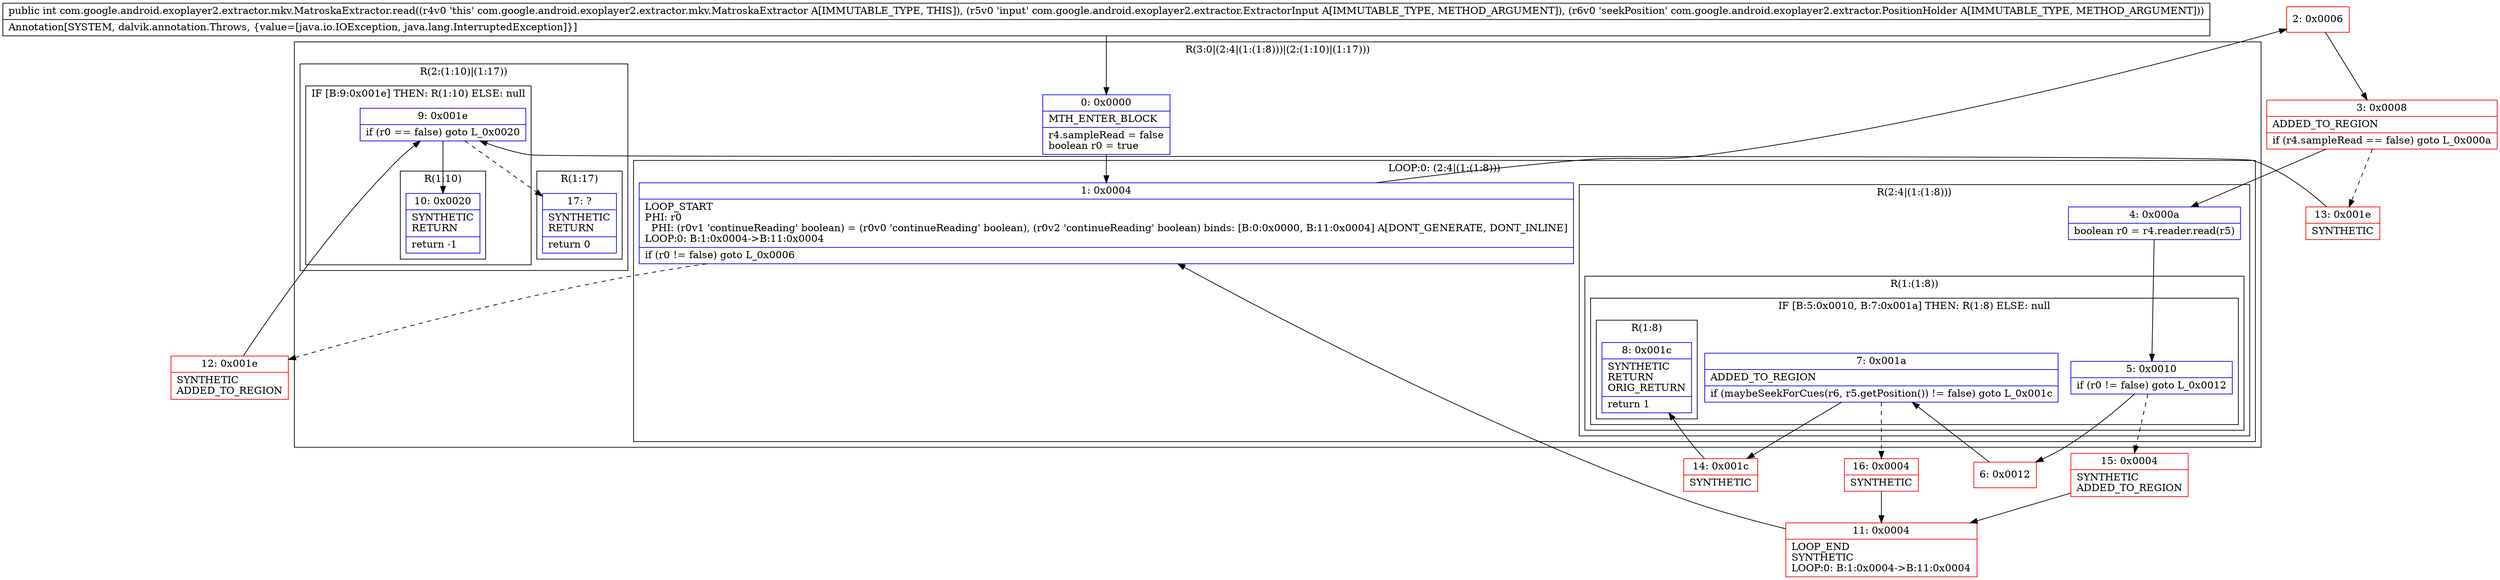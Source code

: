 digraph "CFG forcom.google.android.exoplayer2.extractor.mkv.MatroskaExtractor.read(Lcom\/google\/android\/exoplayer2\/extractor\/ExtractorInput;Lcom\/google\/android\/exoplayer2\/extractor\/PositionHolder;)I" {
subgraph cluster_Region_649136252 {
label = "R(3:0|(2:4|(1:(1:8)))|(2:(1:10)|(1:17)))";
node [shape=record,color=blue];
Node_0 [shape=record,label="{0\:\ 0x0000|MTH_ENTER_BLOCK\l|r4.sampleRead = false\lboolean r0 = true\l}"];
subgraph cluster_LoopRegion_721102177 {
label = "LOOP:0: (2:4|(1:(1:8)))";
node [shape=record,color=blue];
Node_1 [shape=record,label="{1\:\ 0x0004|LOOP_START\lPHI: r0 \l  PHI: (r0v1 'continueReading' boolean) = (r0v0 'continueReading' boolean), (r0v2 'continueReading' boolean) binds: [B:0:0x0000, B:11:0x0004] A[DONT_GENERATE, DONT_INLINE]\lLOOP:0: B:1:0x0004\-\>B:11:0x0004\l|if (r0 != false) goto L_0x0006\l}"];
subgraph cluster_Region_525980245 {
label = "R(2:4|(1:(1:8)))";
node [shape=record,color=blue];
Node_4 [shape=record,label="{4\:\ 0x000a|boolean r0 = r4.reader.read(r5)\l}"];
subgraph cluster_Region_1179288535 {
label = "R(1:(1:8))";
node [shape=record,color=blue];
subgraph cluster_IfRegion_174581584 {
label = "IF [B:5:0x0010, B:7:0x001a] THEN: R(1:8) ELSE: null";
node [shape=record,color=blue];
Node_5 [shape=record,label="{5\:\ 0x0010|if (r0 != false) goto L_0x0012\l}"];
Node_7 [shape=record,label="{7\:\ 0x001a|ADDED_TO_REGION\l|if (maybeSeekForCues(r6, r5.getPosition()) != false) goto L_0x001c\l}"];
subgraph cluster_Region_934917560 {
label = "R(1:8)";
node [shape=record,color=blue];
Node_8 [shape=record,label="{8\:\ 0x001c|SYNTHETIC\lRETURN\lORIG_RETURN\l|return 1\l}"];
}
}
}
}
}
subgraph cluster_Region_635295611 {
label = "R(2:(1:10)|(1:17))";
node [shape=record,color=blue];
subgraph cluster_IfRegion_607910211 {
label = "IF [B:9:0x001e] THEN: R(1:10) ELSE: null";
node [shape=record,color=blue];
Node_9 [shape=record,label="{9\:\ 0x001e|if (r0 == false) goto L_0x0020\l}"];
subgraph cluster_Region_1810248027 {
label = "R(1:10)";
node [shape=record,color=blue];
Node_10 [shape=record,label="{10\:\ 0x0020|SYNTHETIC\lRETURN\l|return \-1\l}"];
}
}
subgraph cluster_Region_2040546251 {
label = "R(1:17)";
node [shape=record,color=blue];
Node_17 [shape=record,label="{17\:\ ?|SYNTHETIC\lRETURN\l|return 0\l}"];
}
}
}
Node_2 [shape=record,color=red,label="{2\:\ 0x0006}"];
Node_3 [shape=record,color=red,label="{3\:\ 0x0008|ADDED_TO_REGION\l|if (r4.sampleRead == false) goto L_0x000a\l}"];
Node_6 [shape=record,color=red,label="{6\:\ 0x0012}"];
Node_11 [shape=record,color=red,label="{11\:\ 0x0004|LOOP_END\lSYNTHETIC\lLOOP:0: B:1:0x0004\-\>B:11:0x0004\l}"];
Node_12 [shape=record,color=red,label="{12\:\ 0x001e|SYNTHETIC\lADDED_TO_REGION\l}"];
Node_13 [shape=record,color=red,label="{13\:\ 0x001e|SYNTHETIC\l}"];
Node_14 [shape=record,color=red,label="{14\:\ 0x001c|SYNTHETIC\l}"];
Node_15 [shape=record,color=red,label="{15\:\ 0x0004|SYNTHETIC\lADDED_TO_REGION\l}"];
Node_16 [shape=record,color=red,label="{16\:\ 0x0004|SYNTHETIC\l}"];
MethodNode[shape=record,label="{public int com.google.android.exoplayer2.extractor.mkv.MatroskaExtractor.read((r4v0 'this' com.google.android.exoplayer2.extractor.mkv.MatroskaExtractor A[IMMUTABLE_TYPE, THIS]), (r5v0 'input' com.google.android.exoplayer2.extractor.ExtractorInput A[IMMUTABLE_TYPE, METHOD_ARGUMENT]), (r6v0 'seekPosition' com.google.android.exoplayer2.extractor.PositionHolder A[IMMUTABLE_TYPE, METHOD_ARGUMENT]))  | Annotation[SYSTEM, dalvik.annotation.Throws, \{value=[java.io.IOException, java.lang.InterruptedException]\}]\l}"];
MethodNode -> Node_0;
Node_0 -> Node_1;
Node_1 -> Node_2;
Node_1 -> Node_12[style=dashed];
Node_4 -> Node_5;
Node_5 -> Node_6;
Node_5 -> Node_15[style=dashed];
Node_7 -> Node_14;
Node_7 -> Node_16[style=dashed];
Node_9 -> Node_10;
Node_9 -> Node_17[style=dashed];
Node_2 -> Node_3;
Node_3 -> Node_4;
Node_3 -> Node_13[style=dashed];
Node_6 -> Node_7;
Node_11 -> Node_1;
Node_12 -> Node_9;
Node_13 -> Node_9;
Node_14 -> Node_8;
Node_15 -> Node_11;
Node_16 -> Node_11;
}

